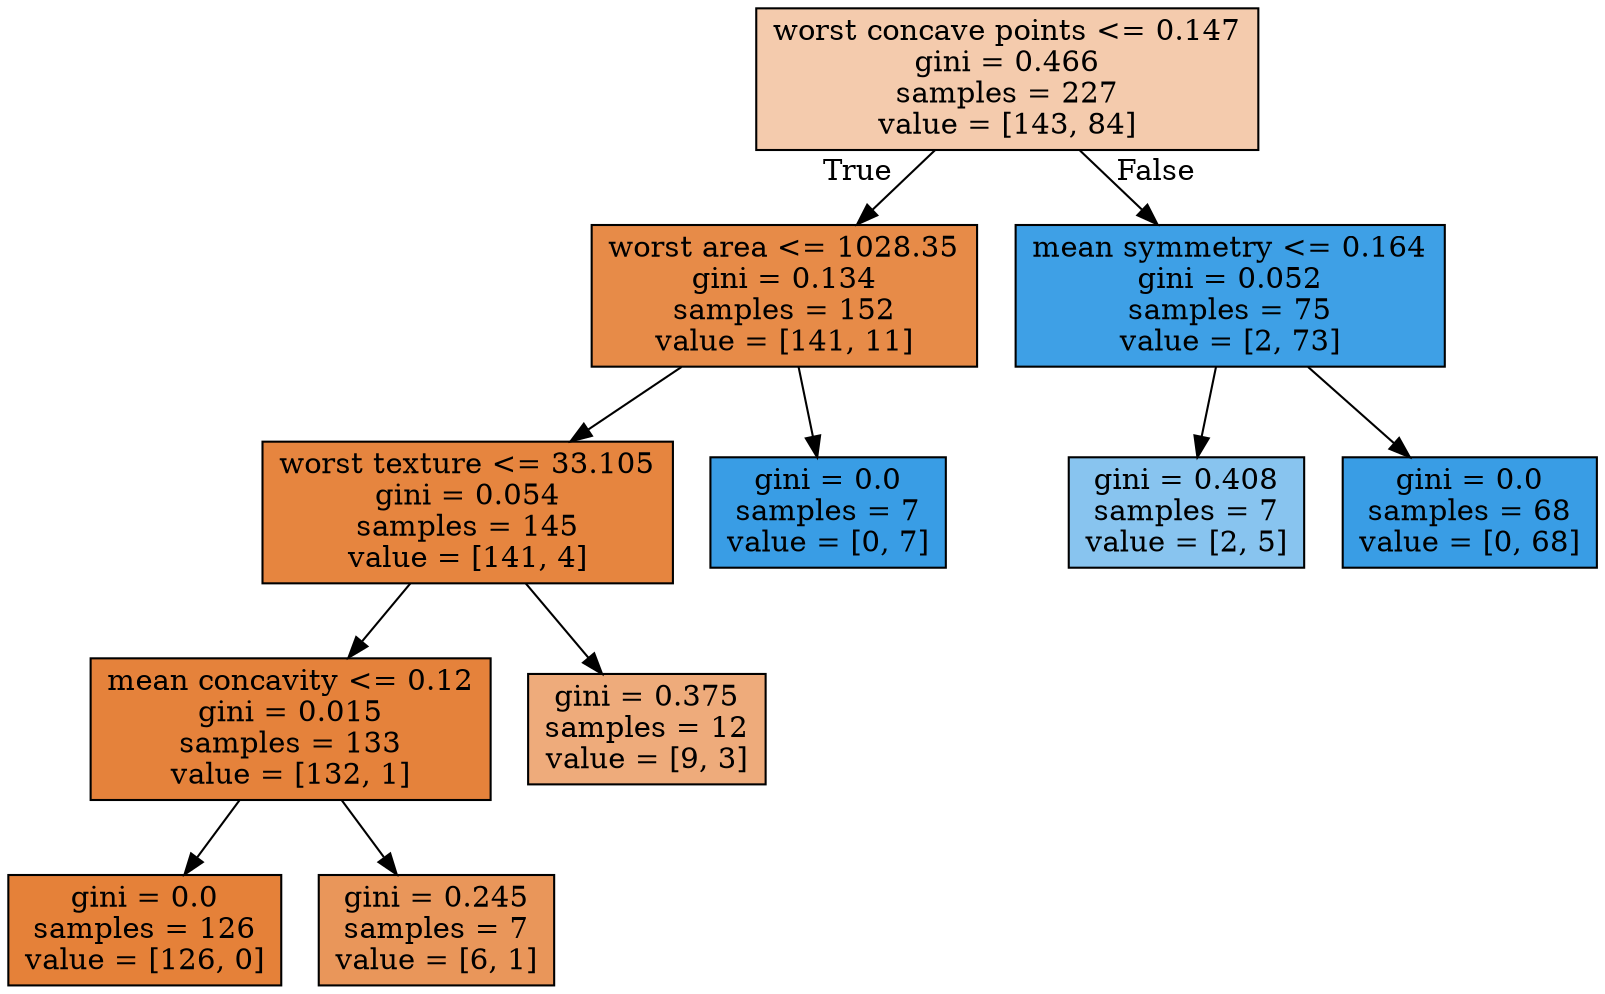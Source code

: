 digraph Tree {
node [shape=box, style="filled", color="black"] ;
0 [label="worst concave points <= 0.147\ngini = 0.466\nsamples = 227\nvalue = [143, 84]", fillcolor="#f4cbad"] ;
1 [label="worst area <= 1028.35\ngini = 0.134\nsamples = 152\nvalue = [141, 11]", fillcolor="#e78b48"] ;
0 -> 1 [labeldistance=2.5, labelangle=45, headlabel="True"] ;
2 [label="worst texture <= 33.105\ngini = 0.054\nsamples = 145\nvalue = [141, 4]", fillcolor="#e6853f"] ;
1 -> 2 ;
3 [label="mean concavity <= 0.12\ngini = 0.015\nsamples = 133\nvalue = [132, 1]", fillcolor="#e5823b"] ;
2 -> 3 ;
4 [label="gini = 0.0\nsamples = 126\nvalue = [126, 0]", fillcolor="#e58139"] ;
3 -> 4 ;
5 [label="gini = 0.245\nsamples = 7\nvalue = [6, 1]", fillcolor="#e9965a"] ;
3 -> 5 ;
6 [label="gini = 0.375\nsamples = 12\nvalue = [9, 3]", fillcolor="#eeab7b"] ;
2 -> 6 ;
7 [label="gini = 0.0\nsamples = 7\nvalue = [0, 7]", fillcolor="#399de5"] ;
1 -> 7 ;
8 [label="mean symmetry <= 0.164\ngini = 0.052\nsamples = 75\nvalue = [2, 73]", fillcolor="#3ea0e6"] ;
0 -> 8 [labeldistance=2.5, labelangle=-45, headlabel="False"] ;
9 [label="gini = 0.408\nsamples = 7\nvalue = [2, 5]", fillcolor="#88c4ef"] ;
8 -> 9 ;
10 [label="gini = 0.0\nsamples = 68\nvalue = [0, 68]", fillcolor="#399de5"] ;
8 -> 10 ;
}